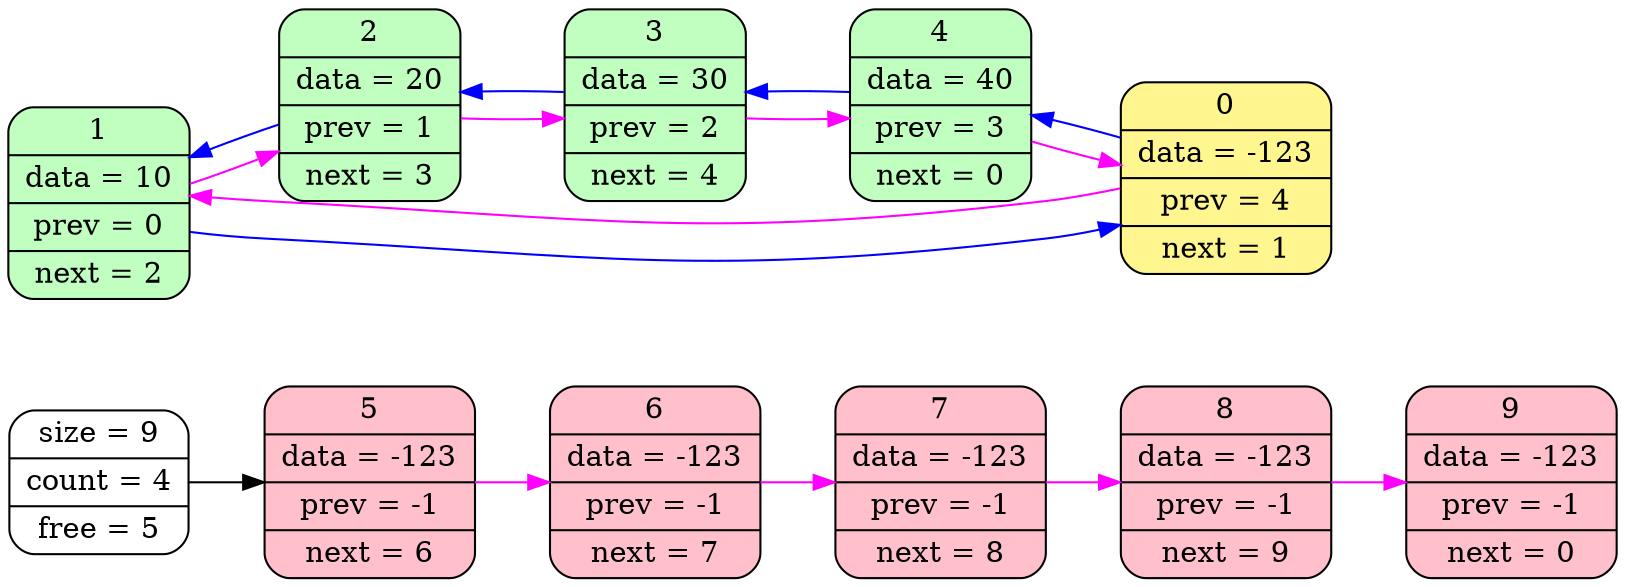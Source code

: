 digraph G
{
   rankdir=LR;
   info [shape = Mrecord,  label = "size =   9 | count =   4 | free =   5" ];
   1 [shape = Mrecord, style = "filled", fillcolor = "darkseagreen1",label = "  1 | data =      10 | prev =   0 | next =   2" ];
   2 [shape = Mrecord, style = "filled", fillcolor = "darkseagreen1",label = "  2 | data =      20 | prev =   1 | next =   3" ];
   3 [shape = Mrecord, style = "filled", fillcolor = "darkseagreen1",label = "  3 | data =      30 | prev =   2 | next =   4" ];
   4 [shape = Mrecord, style = "filled", fillcolor = "darkseagreen1",label = "  4 | data =      40 | prev =   3 | next =   0" ];
   0 [shape = Mrecord, style = "filled", fillcolor = "khaki1",label = "  0 | data =    -123 | prev =   4 | next =   1" ];
   5 [shape = Mrecord, style = "filled", fillcolor = "pink",label = "  5 | data =    -123 | prev =  -1 | next =   6" ];
   6 [shape = Mrecord, style = "filled", fillcolor = "pink",label = "  6 | data =    -123 | prev =  -1 | next =   7" ];
   7 [shape = Mrecord, style = "filled", fillcolor = "pink",label = "  7 | data =    -123 | prev =  -1 | next =   8" ];
   8 [shape = Mrecord, style = "filled", fillcolor = "pink",label = "  8 | data =    -123 | prev =  -1 | next =   9" ];
   9 [shape = Mrecord, style = "filled", fillcolor = "pink",label = "  9 | data =    -123 | prev =  -1 | next =   0" ];
info -> 5;
   edge[color="fuchsia"];
   0 -> 1;
   1 -> 2;
   2 -> 3;
   3 -> 4;
   4 -> 0;
   5 -> 6;
   6 -> 7;
   7 -> 8;
   8 -> 9;
   edge[color="blue"];
   0 -> 4;
   1 -> 0;
   2 -> 1;
   3 -> 2;
   4 -> 3;
}

